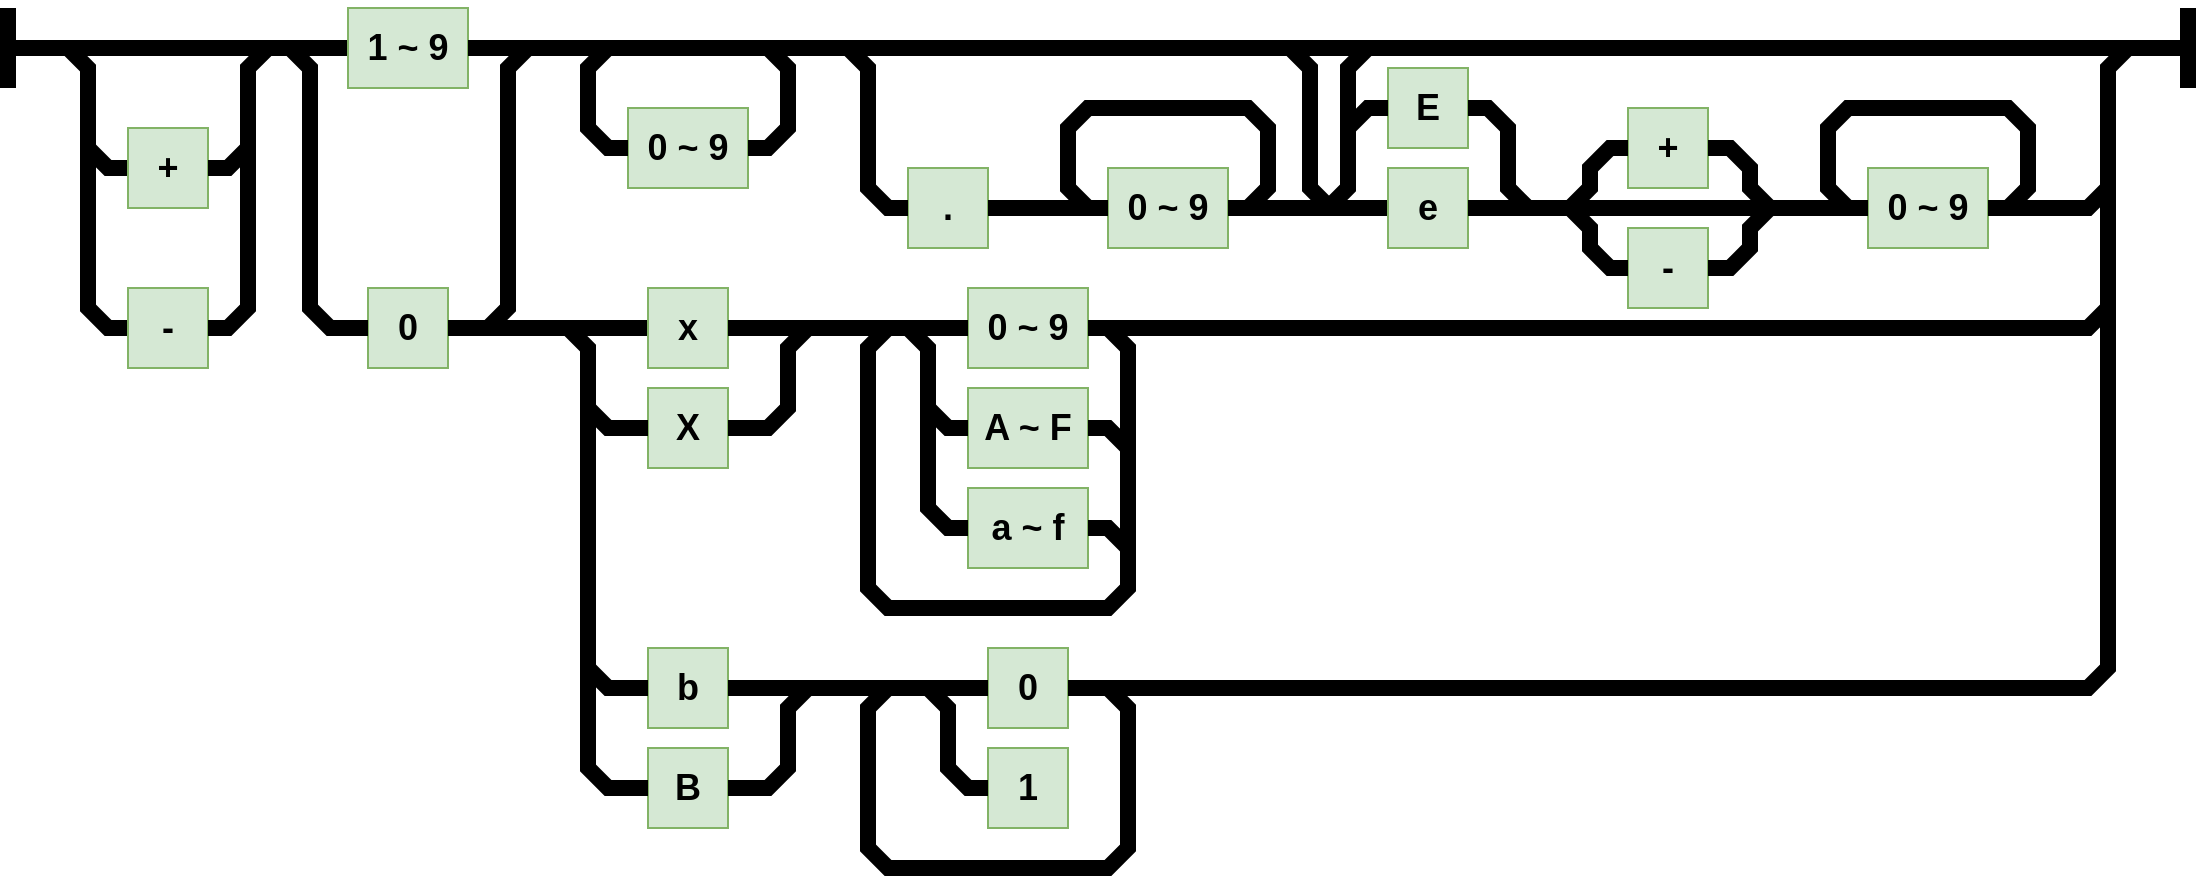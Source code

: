 <mxfile version="24.5.4" type="device">
  <diagram name="페이지-1" id="sPa28IYxmn-mB0dgauVG">
    <mxGraphModel dx="1123" dy="705" grid="1" gridSize="10" guides="1" tooltips="1" connect="1" arrows="1" fold="1" page="1" pageScale="1" pageWidth="1169" pageHeight="827" math="0" shadow="0">
      <root>
        <mxCell id="0" />
        <mxCell id="1" parent="0" />
        <mxCell id="JhGm3Lid9YmZxuNOlKfP-1" value="" style="endArrow=none;html=1;rounded=0;strokeWidth=8;" edge="1" parent="1">
          <mxGeometry width="50" height="50" relative="1" as="geometry">
            <mxPoint x="39" y="230" as="sourcePoint" />
            <mxPoint x="39" y="190" as="targetPoint" />
          </mxGeometry>
        </mxCell>
        <mxCell id="JhGm3Lid9YmZxuNOlKfP-2" value="" style="endArrow=none;html=1;rounded=0;strokeWidth=8;" edge="1" parent="1">
          <mxGeometry width="50" height="50" relative="1" as="geometry">
            <mxPoint x="1129" y="230" as="sourcePoint" />
            <mxPoint x="1129" y="190" as="targetPoint" />
          </mxGeometry>
        </mxCell>
        <mxCell id="JhGm3Lid9YmZxuNOlKfP-3" value="" style="endArrow=none;html=1;rounded=0;strokeWidth=8;exitX=0;exitY=0.5;exitDx=0;exitDy=0;" edge="1" parent="1" source="JhGm3Lid9YmZxuNOlKfP-4">
          <mxGeometry width="50" height="50" relative="1" as="geometry">
            <mxPoint x="239" y="210" as="sourcePoint" />
            <mxPoint x="39" y="210" as="targetPoint" />
          </mxGeometry>
        </mxCell>
        <mxCell id="JhGm3Lid9YmZxuNOlKfP-4" value="&lt;span style=&quot;font-size: 18px;&quot;&gt;&lt;b&gt;1 ~ 9&lt;/b&gt;&lt;/span&gt;" style="rounded=0;whiteSpace=wrap;html=1;fillColor=#d5e8d4;strokeColor=#82b366;" vertex="1" parent="1">
          <mxGeometry x="209" y="190" width="60" height="40" as="geometry" />
        </mxCell>
        <mxCell id="JhGm3Lid9YmZxuNOlKfP-5" value="" style="endArrow=none;html=1;rounded=0;strokeWidth=8;entryX=1;entryY=0.5;entryDx=0;entryDy=0;" edge="1" parent="1" target="JhGm3Lid9YmZxuNOlKfP-4">
          <mxGeometry width="50" height="50" relative="1" as="geometry">
            <mxPoint x="1129" y="210" as="sourcePoint" />
            <mxPoint x="-26" y="300" as="targetPoint" />
          </mxGeometry>
        </mxCell>
        <mxCell id="JhGm3Lid9YmZxuNOlKfP-14" value="" style="endArrow=none;html=1;rounded=0;exitX=0;exitY=0.5;exitDx=0;exitDy=0;strokeWidth=8;" edge="1" parent="1" source="JhGm3Lid9YmZxuNOlKfP-7">
          <mxGeometry width="50" height="50" relative="1" as="geometry">
            <mxPoint x="109" y="310" as="sourcePoint" />
            <mxPoint x="69" y="210" as="targetPoint" />
            <Array as="points">
              <mxPoint x="89" y="350" />
              <mxPoint x="79" y="340" />
              <mxPoint x="79" y="220" />
            </Array>
          </mxGeometry>
        </mxCell>
        <mxCell id="JhGm3Lid9YmZxuNOlKfP-15" value="" style="endArrow=none;html=1;rounded=0;strokeWidth=8;exitX=0;exitY=0.5;exitDx=0;exitDy=0;" edge="1" parent="1" source="JhGm3Lid9YmZxuNOlKfP-6">
          <mxGeometry width="50" height="50" relative="1" as="geometry">
            <mxPoint x="69" y="270" as="sourcePoint" />
            <mxPoint x="79" y="260" as="targetPoint" />
            <Array as="points">
              <mxPoint x="89" y="270" />
            </Array>
          </mxGeometry>
        </mxCell>
        <mxCell id="JhGm3Lid9YmZxuNOlKfP-6" value="&lt;b&gt;&lt;font style=&quot;font-size: 18px;&quot;&gt;+&lt;/font&gt;&lt;/b&gt;" style="rounded=0;whiteSpace=wrap;html=1;fillColor=#d5e8d4;strokeColor=#82b366;" vertex="1" parent="1">
          <mxGeometry x="99" y="250" width="40" height="40" as="geometry" />
        </mxCell>
        <mxCell id="JhGm3Lid9YmZxuNOlKfP-7" value="&lt;b&gt;&lt;font style=&quot;font-size: 18px;&quot;&gt;-&lt;/font&gt;&lt;/b&gt;" style="rounded=0;whiteSpace=wrap;html=1;fillColor=#d5e8d4;strokeColor=#82b366;" vertex="1" parent="1">
          <mxGeometry x="99" y="330" width="40" height="40" as="geometry" />
        </mxCell>
        <mxCell id="JhGm3Lid9YmZxuNOlKfP-17" value="" style="endArrow=none;html=1;rounded=0;exitX=1;exitY=0.5;exitDx=0;exitDy=0;strokeWidth=8;" edge="1" parent="1" source="JhGm3Lid9YmZxuNOlKfP-7">
          <mxGeometry width="50" height="50" relative="1" as="geometry">
            <mxPoint x="129" y="350" as="sourcePoint" />
            <mxPoint x="169" y="210" as="targetPoint" />
            <Array as="points">
              <mxPoint x="149" y="350" />
              <mxPoint x="159" y="340" />
              <mxPoint x="159" y="220" />
            </Array>
          </mxGeometry>
        </mxCell>
        <mxCell id="JhGm3Lid9YmZxuNOlKfP-18" value="" style="endArrow=none;html=1;rounded=0;exitX=1;exitY=0.5;exitDx=0;exitDy=0;strokeWidth=8;" edge="1" parent="1" source="JhGm3Lid9YmZxuNOlKfP-6">
          <mxGeometry width="50" height="50" relative="1" as="geometry">
            <mxPoint x="129" y="330" as="sourcePoint" />
            <mxPoint x="159" y="260" as="targetPoint" />
            <Array as="points">
              <mxPoint x="149" y="270" />
            </Array>
          </mxGeometry>
        </mxCell>
        <mxCell id="JhGm3Lid9YmZxuNOlKfP-19" value="&lt;b&gt;&lt;font style=&quot;font-size: 18px;&quot;&gt;0&lt;/font&gt;&lt;/b&gt;" style="rounded=0;whiteSpace=wrap;html=1;fillColor=#d5e8d4;strokeColor=#82b366;" vertex="1" parent="1">
          <mxGeometry x="219" y="330" width="40" height="40" as="geometry" />
        </mxCell>
        <mxCell id="JhGm3Lid9YmZxuNOlKfP-20" value="" style="endArrow=none;html=1;rounded=0;exitX=0;exitY=0.5;exitDx=0;exitDy=0;strokeWidth=8;" edge="1" parent="1" source="JhGm3Lid9YmZxuNOlKfP-19">
          <mxGeometry width="50" height="50" relative="1" as="geometry">
            <mxPoint x="119" y="360" as="sourcePoint" />
            <mxPoint x="180" y="210" as="targetPoint" />
            <Array as="points">
              <mxPoint x="200" y="350" />
              <mxPoint x="190" y="340" />
              <mxPoint x="190" y="220" />
            </Array>
          </mxGeometry>
        </mxCell>
        <mxCell id="JhGm3Lid9YmZxuNOlKfP-21" value="&lt;b&gt;&lt;font style=&quot;font-size: 18px;&quot;&gt;0 ~ 9&lt;/font&gt;&lt;/b&gt;" style="rounded=0;whiteSpace=wrap;html=1;fillColor=#d5e8d4;strokeColor=#82b366;" vertex="1" parent="1">
          <mxGeometry x="349" y="240" width="60" height="40" as="geometry" />
        </mxCell>
        <mxCell id="JhGm3Lid9YmZxuNOlKfP-22" value="" style="endArrow=none;html=1;rounded=0;exitX=0;exitY=0.5;exitDx=0;exitDy=0;strokeWidth=8;" edge="1" parent="1" source="JhGm3Lid9YmZxuNOlKfP-21">
          <mxGeometry width="50" height="50" relative="1" as="geometry">
            <mxPoint x="319" y="300" as="sourcePoint" />
            <mxPoint x="349" y="210" as="targetPoint" />
            <Array as="points">
              <mxPoint x="339" y="260" />
              <mxPoint x="329" y="250" />
              <mxPoint x="329" y="220" />
              <mxPoint x="339" y="210" />
            </Array>
          </mxGeometry>
        </mxCell>
        <mxCell id="JhGm3Lid9YmZxuNOlKfP-23" value="" style="endArrow=none;html=1;rounded=0;exitX=1;exitY=0.5;exitDx=0;exitDy=0;strokeWidth=8;" edge="1" parent="1" source="JhGm3Lid9YmZxuNOlKfP-21">
          <mxGeometry width="50" height="50" relative="1" as="geometry">
            <mxPoint x="429" y="290" as="sourcePoint" />
            <mxPoint x="409" y="210" as="targetPoint" />
            <Array as="points">
              <mxPoint x="419" y="260" />
              <mxPoint x="429" y="250" />
              <mxPoint x="429" y="220" />
              <mxPoint x="419" y="210" />
            </Array>
          </mxGeometry>
        </mxCell>
        <mxCell id="JhGm3Lid9YmZxuNOlKfP-25" value="&lt;b&gt;&lt;font style=&quot;font-size: 18px;&quot;&gt;.&lt;/font&gt;&lt;/b&gt;" style="rounded=0;whiteSpace=wrap;html=1;fillColor=#d5e8d4;strokeColor=#82b366;" vertex="1" parent="1">
          <mxGeometry x="489" y="270" width="40" height="40" as="geometry" />
        </mxCell>
        <mxCell id="JhGm3Lid9YmZxuNOlKfP-29" value="" style="endArrow=none;html=1;rounded=0;strokeWidth=8;exitX=0;exitY=0.5;exitDx=0;exitDy=0;" edge="1" parent="1" source="JhGm3Lid9YmZxuNOlKfP-25">
          <mxGeometry width="50" height="50" relative="1" as="geometry">
            <mxPoint x="459" y="350" as="sourcePoint" />
            <mxPoint x="459" y="210" as="targetPoint" />
            <Array as="points">
              <mxPoint x="479" y="290" />
              <mxPoint x="469" y="280" />
              <mxPoint x="469" y="220" />
            </Array>
          </mxGeometry>
        </mxCell>
        <mxCell id="JhGm3Lid9YmZxuNOlKfP-30" value="" style="endArrow=none;html=1;rounded=0;strokeWidth=8;" edge="1" parent="1">
          <mxGeometry width="50" height="50" relative="1" as="geometry">
            <mxPoint x="299" y="210" as="sourcePoint" />
            <mxPoint x="279" y="350" as="targetPoint" />
            <Array as="points">
              <mxPoint x="289" y="220" />
              <mxPoint x="289" y="340" />
            </Array>
          </mxGeometry>
        </mxCell>
        <mxCell id="JhGm3Lid9YmZxuNOlKfP-31" value="" style="endArrow=none;html=1;rounded=0;strokeWidth=8;entryX=1;entryY=0.5;entryDx=0;entryDy=0;exitX=0;exitY=0.5;exitDx=0;exitDy=0;" edge="1" parent="1" source="JhGm3Lid9YmZxuNOlKfP-32" target="JhGm3Lid9YmZxuNOlKfP-19">
          <mxGeometry width="50" height="50" relative="1" as="geometry">
            <mxPoint x="319" y="350" as="sourcePoint" />
            <mxPoint x="309" y="370" as="targetPoint" />
          </mxGeometry>
        </mxCell>
        <mxCell id="JhGm3Lid9YmZxuNOlKfP-32" value="&lt;span style=&quot;font-size: 18px;&quot;&gt;&lt;b&gt;x&lt;/b&gt;&lt;/span&gt;" style="rounded=0;whiteSpace=wrap;html=1;fillColor=#d5e8d4;strokeColor=#82b366;" vertex="1" parent="1">
          <mxGeometry x="359" y="330" width="40" height="40" as="geometry" />
        </mxCell>
        <mxCell id="JhGm3Lid9YmZxuNOlKfP-33" value="&lt;span style=&quot;font-size: 18px;&quot;&gt;&lt;b&gt;X&lt;/b&gt;&lt;/span&gt;" style="rounded=0;whiteSpace=wrap;html=1;fillColor=#d5e8d4;strokeColor=#82b366;" vertex="1" parent="1">
          <mxGeometry x="359" y="380" width="40" height="40" as="geometry" />
        </mxCell>
        <mxCell id="JhGm3Lid9YmZxuNOlKfP-34" value="&lt;span style=&quot;font-size: 18px;&quot;&gt;&lt;b&gt;b&lt;/b&gt;&lt;/span&gt;" style="rounded=0;whiteSpace=wrap;html=1;fillColor=#d5e8d4;strokeColor=#82b366;" vertex="1" parent="1">
          <mxGeometry x="359" y="510" width="40" height="40" as="geometry" />
        </mxCell>
        <mxCell id="JhGm3Lid9YmZxuNOlKfP-35" value="&lt;span style=&quot;font-size: 18px;&quot;&gt;&lt;b&gt;B&lt;/b&gt;&lt;/span&gt;" style="rounded=0;whiteSpace=wrap;html=1;fillColor=#d5e8d4;strokeColor=#82b366;" vertex="1" parent="1">
          <mxGeometry x="359" y="560" width="40" height="40" as="geometry" />
        </mxCell>
        <mxCell id="JhGm3Lid9YmZxuNOlKfP-36" value="" style="endArrow=none;html=1;rounded=0;exitX=0;exitY=0.5;exitDx=0;exitDy=0;strokeWidth=8;" edge="1" parent="1" source="JhGm3Lid9YmZxuNOlKfP-35">
          <mxGeometry width="50" height="50" relative="1" as="geometry">
            <mxPoint x="279" y="430" as="sourcePoint" />
            <mxPoint x="319" y="350" as="targetPoint" />
            <Array as="points">
              <mxPoint x="339" y="580" />
              <mxPoint x="329" y="570" />
              <mxPoint x="329" y="360" />
            </Array>
          </mxGeometry>
        </mxCell>
        <mxCell id="JhGm3Lid9YmZxuNOlKfP-37" value="" style="endArrow=none;html=1;rounded=0;strokeWidth=8;exitX=0;exitY=0.5;exitDx=0;exitDy=0;" edge="1" parent="1" source="JhGm3Lid9YmZxuNOlKfP-33">
          <mxGeometry width="50" height="50" relative="1" as="geometry">
            <mxPoint x="349" y="400" as="sourcePoint" />
            <mxPoint x="329" y="390" as="targetPoint" />
            <Array as="points">
              <mxPoint x="339" y="400" />
            </Array>
          </mxGeometry>
        </mxCell>
        <mxCell id="JhGm3Lid9YmZxuNOlKfP-38" value="" style="endArrow=none;html=1;rounded=0;strokeWidth=8;exitX=0;exitY=0.5;exitDx=0;exitDy=0;" edge="1" parent="1" source="JhGm3Lid9YmZxuNOlKfP-34">
          <mxGeometry width="50" height="50" relative="1" as="geometry">
            <mxPoint x="299" y="430" as="sourcePoint" />
            <mxPoint x="329" y="520" as="targetPoint" />
            <Array as="points">
              <mxPoint x="339" y="530" />
            </Array>
          </mxGeometry>
        </mxCell>
        <mxCell id="JhGm3Lid9YmZxuNOlKfP-39" value="&lt;b&gt;&lt;font style=&quot;font-size: 18px;&quot;&gt;0 ~ 9&lt;/font&gt;&lt;/b&gt;" style="rounded=0;whiteSpace=wrap;html=1;fillColor=#d5e8d4;strokeColor=#82b366;" vertex="1" parent="1">
          <mxGeometry x="519" y="330" width="60" height="40" as="geometry" />
        </mxCell>
        <mxCell id="JhGm3Lid9YmZxuNOlKfP-40" value="&lt;span style=&quot;font-size: 18px;&quot;&gt;&lt;b&gt;A ~ F&lt;/b&gt;&lt;/span&gt;" style="rounded=0;whiteSpace=wrap;html=1;fillColor=#d5e8d4;strokeColor=#82b366;" vertex="1" parent="1">
          <mxGeometry x="519" y="380" width="60" height="40" as="geometry" />
        </mxCell>
        <mxCell id="JhGm3Lid9YmZxuNOlKfP-41" value="&lt;b&gt;&lt;font style=&quot;font-size: 18px;&quot;&gt;a ~ f&lt;/font&gt;&lt;/b&gt;" style="rounded=0;whiteSpace=wrap;html=1;fillColor=#d5e8d4;strokeColor=#82b366;" vertex="1" parent="1">
          <mxGeometry x="519" y="430" width="60" height="40" as="geometry" />
        </mxCell>
        <mxCell id="JhGm3Lid9YmZxuNOlKfP-42" value="" style="endArrow=none;html=1;rounded=0;strokeWidth=8;entryX=1;entryY=0.5;entryDx=0;entryDy=0;exitX=0;exitY=0.5;exitDx=0;exitDy=0;" edge="1" parent="1" source="JhGm3Lid9YmZxuNOlKfP-39" target="JhGm3Lid9YmZxuNOlKfP-32">
          <mxGeometry width="50" height="50" relative="1" as="geometry">
            <mxPoint x="664" y="370" as="sourcePoint" />
            <mxPoint x="584" y="370" as="targetPoint" />
          </mxGeometry>
        </mxCell>
        <mxCell id="JhGm3Lid9YmZxuNOlKfP-43" value="" style="endArrow=none;html=1;rounded=0;exitX=0;exitY=0.5;exitDx=0;exitDy=0;strokeWidth=8;" edge="1" parent="1" source="JhGm3Lid9YmZxuNOlKfP-41">
          <mxGeometry width="50" height="50" relative="1" as="geometry">
            <mxPoint x="489" y="450" as="sourcePoint" />
            <mxPoint x="489" y="350" as="targetPoint" />
            <Array as="points">
              <mxPoint x="509" y="450" />
              <mxPoint x="499" y="440" />
              <mxPoint x="499" y="360" />
            </Array>
          </mxGeometry>
        </mxCell>
        <mxCell id="JhGm3Lid9YmZxuNOlKfP-45" value="" style="endArrow=none;html=1;rounded=0;exitX=0;exitY=0.5;exitDx=0;exitDy=0;strokeWidth=8;" edge="1" parent="1" source="JhGm3Lid9YmZxuNOlKfP-40">
          <mxGeometry width="50" height="50" relative="1" as="geometry">
            <mxPoint x="549" y="400" as="sourcePoint" />
            <mxPoint x="499" y="390" as="targetPoint" />
            <Array as="points">
              <mxPoint x="509" y="400" />
            </Array>
          </mxGeometry>
        </mxCell>
        <mxCell id="JhGm3Lid9YmZxuNOlKfP-46" value="" style="endArrow=none;html=1;rounded=0;entryX=1;entryY=0.5;entryDx=0;entryDy=0;strokeWidth=8;" edge="1" parent="1" target="JhGm3Lid9YmZxuNOlKfP-39">
          <mxGeometry width="50" height="50" relative="1" as="geometry">
            <mxPoint x="1089" y="340" as="sourcePoint" />
            <mxPoint x="579" y="390" as="targetPoint" />
            <Array as="points">
              <mxPoint x="1079" y="350" />
            </Array>
          </mxGeometry>
        </mxCell>
        <mxCell id="JhGm3Lid9YmZxuNOlKfP-47" value="" style="endArrow=none;html=1;rounded=0;strokeWidth=8;" edge="1" parent="1">
          <mxGeometry width="50" height="50" relative="1" as="geometry">
            <mxPoint x="479" y="350" as="sourcePoint" />
            <mxPoint x="589" y="350" as="targetPoint" />
            <Array as="points">
              <mxPoint x="469" y="360" />
              <mxPoint x="469" y="480" />
              <mxPoint x="479" y="490" />
              <mxPoint x="589" y="490" />
              <mxPoint x="599" y="480" />
              <mxPoint x="599" y="360" />
            </Array>
          </mxGeometry>
        </mxCell>
        <mxCell id="JhGm3Lid9YmZxuNOlKfP-49" value="" style="endArrow=none;html=1;rounded=0;entryX=1;entryY=0.5;entryDx=0;entryDy=0;strokeWidth=8;" edge="1" parent="1" target="JhGm3Lid9YmZxuNOlKfP-40">
          <mxGeometry width="50" height="50" relative="1" as="geometry">
            <mxPoint x="599" y="410" as="sourcePoint" />
            <mxPoint x="639" y="390" as="targetPoint" />
            <Array as="points">
              <mxPoint x="589" y="400" />
            </Array>
          </mxGeometry>
        </mxCell>
        <mxCell id="JhGm3Lid9YmZxuNOlKfP-50" value="" style="endArrow=none;html=1;rounded=0;entryX=1;entryY=0.5;entryDx=0;entryDy=0;strokeWidth=8;" edge="1" parent="1" target="JhGm3Lid9YmZxuNOlKfP-41">
          <mxGeometry width="50" height="50" relative="1" as="geometry">
            <mxPoint x="599" y="460" as="sourcePoint" />
            <mxPoint x="639" y="390" as="targetPoint" />
            <Array as="points">
              <mxPoint x="589" y="450" />
            </Array>
          </mxGeometry>
        </mxCell>
        <mxCell id="JhGm3Lid9YmZxuNOlKfP-51" value="&lt;b&gt;&lt;font style=&quot;font-size: 18px;&quot;&gt;0&lt;/font&gt;&lt;/b&gt;" style="rounded=0;whiteSpace=wrap;html=1;fillColor=#d5e8d4;strokeColor=#82b366;" vertex="1" parent="1">
          <mxGeometry x="529" y="510" width="40" height="40" as="geometry" />
        </mxCell>
        <mxCell id="JhGm3Lid9YmZxuNOlKfP-52" value="&lt;b&gt;&lt;font style=&quot;font-size: 18px;&quot;&gt;1&lt;/font&gt;&lt;/b&gt;" style="rounded=0;whiteSpace=wrap;html=1;fillColor=#d5e8d4;strokeColor=#82b366;" vertex="1" parent="1">
          <mxGeometry x="529" y="560" width="40" height="40" as="geometry" />
        </mxCell>
        <mxCell id="JhGm3Lid9YmZxuNOlKfP-53" value="" style="endArrow=none;html=1;rounded=0;strokeWidth=8;entryX=1;entryY=0.5;entryDx=0;entryDy=0;exitX=0;exitY=0.5;exitDx=0;exitDy=0;" edge="1" parent="1" source="JhGm3Lid9YmZxuNOlKfP-51" target="JhGm3Lid9YmZxuNOlKfP-34">
          <mxGeometry width="50" height="50" relative="1" as="geometry">
            <mxPoint x="499" y="360" as="sourcePoint" />
            <mxPoint x="399" y="360" as="targetPoint" />
          </mxGeometry>
        </mxCell>
        <mxCell id="JhGm3Lid9YmZxuNOlKfP-54" value="" style="endArrow=none;html=1;rounded=0;exitX=0;exitY=0.5;exitDx=0;exitDy=0;strokeWidth=8;" edge="1" parent="1" source="JhGm3Lid9YmZxuNOlKfP-52">
          <mxGeometry width="50" height="50" relative="1" as="geometry">
            <mxPoint x="499" y="690" as="sourcePoint" />
            <mxPoint x="499" y="530" as="targetPoint" />
            <Array as="points">
              <mxPoint x="519" y="580" />
              <mxPoint x="509" y="570" />
              <mxPoint x="509" y="540" />
            </Array>
          </mxGeometry>
        </mxCell>
        <mxCell id="JhGm3Lid9YmZxuNOlKfP-55" value="" style="endArrow=none;html=1;rounded=0;strokeWidth=8;" edge="1" parent="1">
          <mxGeometry width="50" height="50" relative="1" as="geometry">
            <mxPoint x="479" y="530" as="sourcePoint" />
            <mxPoint x="589" y="530" as="targetPoint" />
            <Array as="points">
              <mxPoint x="469" y="540" />
              <mxPoint x="469" y="610" />
              <mxPoint x="479" y="620" />
              <mxPoint x="589" y="620" />
              <mxPoint x="599" y="610" />
              <mxPoint x="599" y="540" />
            </Array>
          </mxGeometry>
        </mxCell>
        <mxCell id="JhGm3Lid9YmZxuNOlKfP-56" value="" style="endArrow=none;html=1;rounded=0;entryX=1;entryY=0.5;entryDx=0;entryDy=0;strokeWidth=8;" edge="1" parent="1" target="JhGm3Lid9YmZxuNOlKfP-51">
          <mxGeometry width="50" height="50" relative="1" as="geometry">
            <mxPoint x="1099" y="210" as="sourcePoint" />
            <mxPoint x="549" y="529.76" as="targetPoint" />
            <Array as="points">
              <mxPoint x="1089" y="220" />
              <mxPoint x="1089" y="520" />
              <mxPoint x="1079" y="530" />
            </Array>
          </mxGeometry>
        </mxCell>
        <mxCell id="JhGm3Lid9YmZxuNOlKfP-58" value="" style="endArrow=none;html=1;rounded=0;entryX=1;entryY=0.5;entryDx=0;entryDy=0;strokeWidth=8;" edge="1" parent="1" target="JhGm3Lid9YmZxuNOlKfP-33">
          <mxGeometry width="50" height="50" relative="1" as="geometry">
            <mxPoint x="439" y="350" as="sourcePoint" />
            <mxPoint x="489" y="450" as="targetPoint" />
            <Array as="points">
              <mxPoint x="429" y="360" />
              <mxPoint x="429" y="390" />
              <mxPoint x="419" y="400" />
              <mxPoint x="399" y="400" />
            </Array>
          </mxGeometry>
        </mxCell>
        <mxCell id="JhGm3Lid9YmZxuNOlKfP-59" value="" style="endArrow=none;html=1;rounded=0;entryX=1;entryY=0.5;entryDx=0;entryDy=0;strokeWidth=8;" edge="1" parent="1" target="JhGm3Lid9YmZxuNOlKfP-35">
          <mxGeometry width="50" height="50" relative="1" as="geometry">
            <mxPoint x="439" y="530" as="sourcePoint" />
            <mxPoint x="389" y="580" as="targetPoint" />
            <Array as="points">
              <mxPoint x="429" y="540" />
              <mxPoint x="429" y="570" />
              <mxPoint x="419" y="580" />
              <mxPoint x="399" y="580" />
            </Array>
          </mxGeometry>
        </mxCell>
        <mxCell id="JhGm3Lid9YmZxuNOlKfP-60" value="&lt;b&gt;&lt;font style=&quot;font-size: 18px;&quot;&gt;0 ~ 9&lt;/font&gt;&lt;/b&gt;" style="rounded=0;whiteSpace=wrap;html=1;fillColor=#d5e8d4;strokeColor=#82b366;" vertex="1" parent="1">
          <mxGeometry x="589" y="270" width="60" height="40" as="geometry" />
        </mxCell>
        <mxCell id="JhGm3Lid9YmZxuNOlKfP-61" value="" style="endArrow=none;html=1;rounded=0;entryX=1;entryY=0.5;entryDx=0;entryDy=0;strokeWidth=8;exitX=0;exitY=0.5;exitDx=0;exitDy=0;" edge="1" parent="1" source="JhGm3Lid9YmZxuNOlKfP-60" target="JhGm3Lid9YmZxuNOlKfP-25">
          <mxGeometry width="50" height="50" relative="1" as="geometry">
            <mxPoint x="689" y="360" as="sourcePoint" />
            <mxPoint x="559" y="360" as="targetPoint" />
          </mxGeometry>
        </mxCell>
        <mxCell id="JhGm3Lid9YmZxuNOlKfP-62" value="" style="endArrow=none;html=1;rounded=0;entryX=1;entryY=0.5;entryDx=0;entryDy=0;strokeWidth=8;exitX=0;exitY=0.5;exitDx=0;exitDy=0;" edge="1" parent="1" source="JhGm3Lid9YmZxuNOlKfP-64" target="JhGm3Lid9YmZxuNOlKfP-60">
          <mxGeometry width="50" height="50" relative="1" as="geometry">
            <mxPoint x="709" y="290" as="sourcePoint" />
            <mxPoint x="739" y="310" as="targetPoint" />
          </mxGeometry>
        </mxCell>
        <mxCell id="JhGm3Lid9YmZxuNOlKfP-63" value="" style="endArrow=none;html=1;rounded=0;strokeWidth=8;" edge="1" parent="1">
          <mxGeometry width="50" height="50" relative="1" as="geometry">
            <mxPoint x="659" y="290" as="sourcePoint" />
            <mxPoint x="579" y="290" as="targetPoint" />
            <Array as="points">
              <mxPoint x="669" y="280" />
              <mxPoint x="669" y="250" />
              <mxPoint x="659" y="240" />
              <mxPoint x="579" y="240" />
              <mxPoint x="569" y="250" />
              <mxPoint x="569" y="280" />
            </Array>
          </mxGeometry>
        </mxCell>
        <mxCell id="JhGm3Lid9YmZxuNOlKfP-64" value="&lt;b&gt;&lt;font style=&quot;font-size: 18px;&quot;&gt;e&lt;/font&gt;&lt;/b&gt;" style="rounded=0;whiteSpace=wrap;html=1;fillColor=#d5e8d4;strokeColor=#82b366;" vertex="1" parent="1">
          <mxGeometry x="729" y="270" width="40" height="40" as="geometry" />
        </mxCell>
        <mxCell id="JhGm3Lid9YmZxuNOlKfP-65" value="&lt;b&gt;&lt;font style=&quot;font-size: 18px;&quot;&gt;E&lt;/font&gt;&lt;/b&gt;" style="rounded=0;whiteSpace=wrap;html=1;fillColor=#d5e8d4;strokeColor=#82b366;" vertex="1" parent="1">
          <mxGeometry x="729" y="220" width="40" height="40" as="geometry" />
        </mxCell>
        <mxCell id="JhGm3Lid9YmZxuNOlKfP-66" value="" style="endArrow=none;html=1;rounded=0;strokeWidth=8;" edge="1" parent="1">
          <mxGeometry width="50" height="50" relative="1" as="geometry">
            <mxPoint x="729" y="210" as="sourcePoint" />
            <mxPoint x="699" y="290" as="targetPoint" />
            <Array as="points">
              <mxPoint x="719" y="210" />
              <mxPoint x="709" y="220" />
              <mxPoint x="709" y="280" />
            </Array>
          </mxGeometry>
        </mxCell>
        <mxCell id="JhGm3Lid9YmZxuNOlKfP-68" value="" style="endArrow=none;html=1;rounded=0;entryX=0;entryY=0.5;entryDx=0;entryDy=0;strokeWidth=8;" edge="1" parent="1" target="JhGm3Lid9YmZxuNOlKfP-65">
          <mxGeometry width="50" height="50" relative="1" as="geometry">
            <mxPoint x="709" y="250" as="sourcePoint" />
            <mxPoint x="799" y="240" as="targetPoint" />
            <Array as="points">
              <mxPoint x="719" y="240" />
            </Array>
          </mxGeometry>
        </mxCell>
        <mxCell id="JhGm3Lid9YmZxuNOlKfP-69" value="&lt;b&gt;&lt;font style=&quot;font-size: 18px;&quot;&gt;+&lt;/font&gt;&lt;/b&gt;" style="rounded=0;whiteSpace=wrap;html=1;fillColor=#d5e8d4;strokeColor=#82b366;" vertex="1" parent="1">
          <mxGeometry x="849" y="240" width="40" height="40" as="geometry" />
        </mxCell>
        <mxCell id="JhGm3Lid9YmZxuNOlKfP-70" value="&lt;b&gt;&lt;font style=&quot;font-size: 18px;&quot;&gt;-&lt;/font&gt;&lt;/b&gt;" style="rounded=0;whiteSpace=wrap;html=1;fillColor=#d5e8d4;strokeColor=#82b366;" vertex="1" parent="1">
          <mxGeometry x="849" y="300" width="40" height="40" as="geometry" />
        </mxCell>
        <mxCell id="JhGm3Lid9YmZxuNOlKfP-74" value="&lt;b&gt;&lt;font style=&quot;font-size: 18px;&quot;&gt;0 ~ 9&lt;/font&gt;&lt;/b&gt;" style="rounded=0;whiteSpace=wrap;html=1;fillColor=#d5e8d4;strokeColor=#82b366;" vertex="1" parent="1">
          <mxGeometry x="969" y="270" width="60" height="40" as="geometry" />
        </mxCell>
        <mxCell id="JhGm3Lid9YmZxuNOlKfP-75" value="" style="endArrow=none;html=1;rounded=0;strokeWidth=8;" edge="1" parent="1">
          <mxGeometry width="50" height="50" relative="1" as="geometry">
            <mxPoint x="1039" y="290" as="sourcePoint" />
            <mxPoint x="959" y="290" as="targetPoint" />
            <Array as="points">
              <mxPoint x="1049" y="280" />
              <mxPoint x="1049" y="250" />
              <mxPoint x="1039" y="240" />
              <mxPoint x="959" y="240" />
              <mxPoint x="949" y="250" />
              <mxPoint x="949" y="280" />
            </Array>
          </mxGeometry>
        </mxCell>
        <mxCell id="JhGm3Lid9YmZxuNOlKfP-78" value="" style="endArrow=none;html=1;rounded=0;entryX=1;entryY=0.5;entryDx=0;entryDy=0;strokeWidth=8;" edge="1" parent="1" target="JhGm3Lid9YmZxuNOlKfP-65">
          <mxGeometry width="50" height="50" relative="1" as="geometry">
            <mxPoint x="799" y="290" as="sourcePoint" />
            <mxPoint x="769" y="240" as="targetPoint" />
            <Array as="points">
              <mxPoint x="789" y="280" />
              <mxPoint x="789" y="250" />
              <mxPoint x="779" y="240" />
            </Array>
          </mxGeometry>
        </mxCell>
        <mxCell id="JhGm3Lid9YmZxuNOlKfP-91" value="" style="endArrow=none;html=1;rounded=0;strokeWidth=8;exitX=1;exitY=0.5;exitDx=0;exitDy=0;" edge="1" parent="1" source="JhGm3Lid9YmZxuNOlKfP-74">
          <mxGeometry width="50" height="50" relative="1" as="geometry">
            <mxPoint x="979" y="300" as="sourcePoint" />
            <mxPoint x="1089" y="280" as="targetPoint" />
            <Array as="points">
              <mxPoint x="1079" y="290" />
            </Array>
          </mxGeometry>
        </mxCell>
        <mxCell id="JhGm3Lid9YmZxuNOlKfP-92" value="" style="endArrow=none;html=1;rounded=0;strokeWidth=8;" edge="1" parent="1">
          <mxGeometry width="50" height="50" relative="1" as="geometry">
            <mxPoint x="700" y="290" as="sourcePoint" />
            <mxPoint x="680" y="210" as="targetPoint" />
            <Array as="points">
              <mxPoint x="690" y="280" />
              <mxPoint x="690" y="220" />
            </Array>
          </mxGeometry>
        </mxCell>
        <mxCell id="JhGm3Lid9YmZxuNOlKfP-93" value="" style="endArrow=none;html=1;rounded=0;entryX=0;entryY=0.5;entryDx=0;entryDy=0;exitX=1;exitY=0.5;exitDx=0;exitDy=0;strokeWidth=8;" edge="1" parent="1" source="JhGm3Lid9YmZxuNOlKfP-64" target="JhGm3Lid9YmZxuNOlKfP-74">
          <mxGeometry width="50" height="50" relative="1" as="geometry">
            <mxPoint x="850" y="380" as="sourcePoint" />
            <mxPoint x="900" y="330" as="targetPoint" />
          </mxGeometry>
        </mxCell>
        <mxCell id="JhGm3Lid9YmZxuNOlKfP-95" value="" style="endArrow=none;html=1;rounded=0;entryX=0;entryY=0.5;entryDx=0;entryDy=0;strokeWidth=8;" edge="1" parent="1" target="JhGm3Lid9YmZxuNOlKfP-69">
          <mxGeometry width="50" height="50" relative="1" as="geometry">
            <mxPoint x="820" y="290" as="sourcePoint" />
            <mxPoint x="910" y="290" as="targetPoint" />
            <Array as="points">
              <mxPoint x="830" y="280" />
              <mxPoint x="830" y="270" />
              <mxPoint x="840" y="260" />
            </Array>
          </mxGeometry>
        </mxCell>
        <mxCell id="JhGm3Lid9YmZxuNOlKfP-96" value="" style="endArrow=none;html=1;rounded=0;exitX=0;exitY=0.5;exitDx=0;exitDy=0;strokeWidth=8;" edge="1" parent="1" source="JhGm3Lid9YmZxuNOlKfP-70">
          <mxGeometry width="50" height="50" relative="1" as="geometry">
            <mxPoint x="860" y="330" as="sourcePoint" />
            <mxPoint x="820" y="290" as="targetPoint" />
            <Array as="points">
              <mxPoint x="840" y="320" />
              <mxPoint x="830" y="310" />
              <mxPoint x="830" y="300" />
            </Array>
          </mxGeometry>
        </mxCell>
        <mxCell id="JhGm3Lid9YmZxuNOlKfP-97" value="" style="endArrow=none;html=1;rounded=0;exitX=1;exitY=0.5;exitDx=0;exitDy=0;strokeWidth=8;" edge="1" parent="1" source="JhGm3Lid9YmZxuNOlKfP-70">
          <mxGeometry width="50" height="50" relative="1" as="geometry">
            <mxPoint x="890" y="340" as="sourcePoint" />
            <mxPoint x="920" y="290" as="targetPoint" />
            <Array as="points">
              <mxPoint x="900" y="320" />
              <mxPoint x="910" y="310" />
              <mxPoint x="910" y="300" />
            </Array>
          </mxGeometry>
        </mxCell>
        <mxCell id="JhGm3Lid9YmZxuNOlKfP-98" value="" style="endArrow=none;html=1;rounded=0;entryX=1;entryY=0.5;entryDx=0;entryDy=0;strokeWidth=8;" edge="1" parent="1" target="JhGm3Lid9YmZxuNOlKfP-69">
          <mxGeometry width="50" height="50" relative="1" as="geometry">
            <mxPoint x="920" y="290" as="sourcePoint" />
            <mxPoint x="940" y="270" as="targetPoint" />
            <Array as="points">
              <mxPoint x="910" y="280" />
              <mxPoint x="910" y="270" />
              <mxPoint x="900" y="260" />
            </Array>
          </mxGeometry>
        </mxCell>
      </root>
    </mxGraphModel>
  </diagram>
</mxfile>
